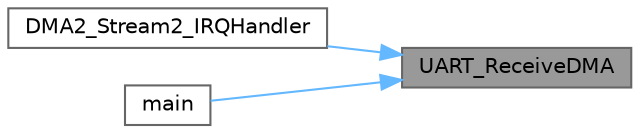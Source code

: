 digraph "UART_ReceiveDMA"
{
 // LATEX_PDF_SIZE
  bgcolor="transparent";
  edge [fontname=Helvetica,fontsize=10,labelfontname=Helvetica,labelfontsize=10];
  node [fontname=Helvetica,fontsize=10,shape=box,height=0.2,width=0.4];
  rankdir="RL";
  Node1 [id="Node000001",label="UART_ReceiveDMA",height=0.2,width=0.4,color="gray40", fillcolor="grey60", style="filled", fontcolor="black",tooltip="Receive data via UART using DMA."];
  Node1 -> Node2 [id="edge1_Node000001_Node000002",dir="back",color="steelblue1",style="solid",tooltip=" "];
  Node2 [id="Node000002",label="DMA2_Stream2_IRQHandler",height=0.2,width=0.4,color="grey40", fillcolor="white", style="filled",URL="$d0/d29/main_8c.html#a7e367d7c7b74485c4c75cdef30ad01e1",tooltip="DMA2 Stream2 IRQ Handler (USART1 RX)"];
  Node1 -> Node3 [id="edge2_Node000001_Node000003",dir="back",color="steelblue1",style="solid",tooltip=" "];
  Node3 [id="Node000003",label="main",height=0.2,width=0.4,color="grey40", fillcolor="white", style="filled",URL="$d0/d29/main_8c.html#a840291bc02cba5474a4cb46a9b9566fe",tooltip="Main application entry point."];
}
